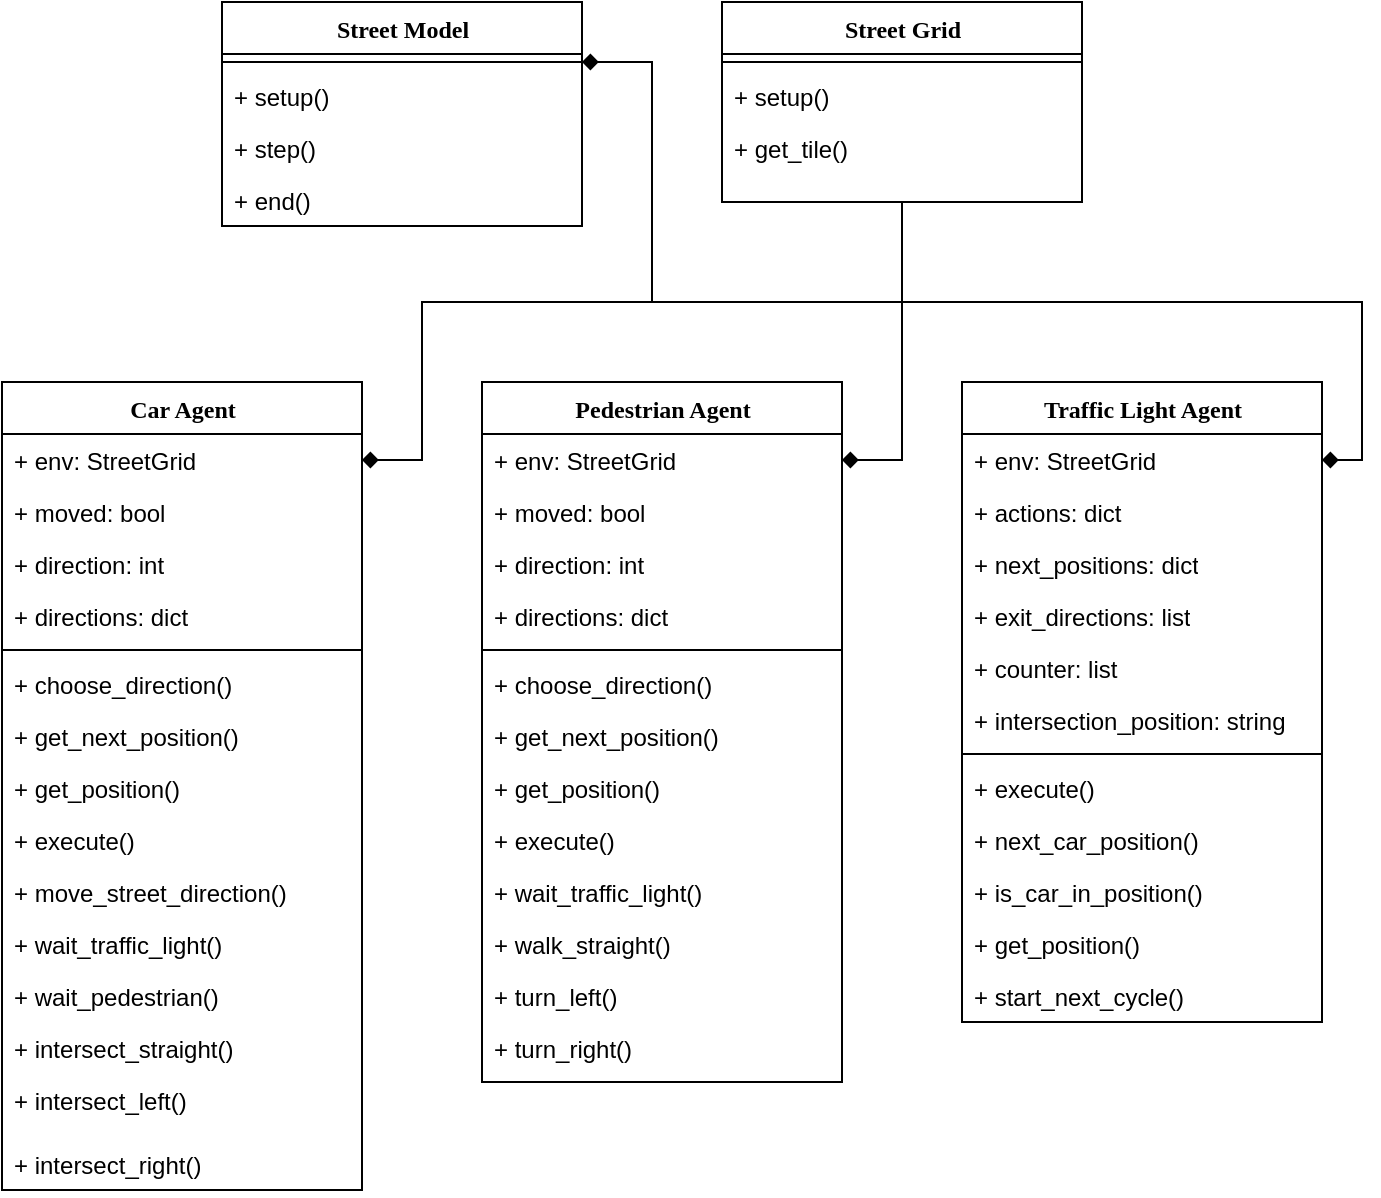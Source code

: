 <mxfile version="26.0.9">
  <diagram name="Page-1" id="9f46799a-70d6-7492-0946-bef42562c5a5">
    <mxGraphModel dx="984" dy="1509" grid="1" gridSize="10" guides="1" tooltips="1" connect="1" arrows="1" fold="1" page="1" pageScale="1" pageWidth="1100" pageHeight="850" background="none" math="0" shadow="0">
      <root>
        <mxCell id="0" />
        <mxCell id="1" parent="0" />
        <mxCell id="4P0r5QhQqGtcNHyNHN9T-1" value="Car Agent" style="swimlane;html=1;fontStyle=1;align=center;verticalAlign=top;childLayout=stackLayout;horizontal=1;startSize=26;horizontalStack=0;resizeParent=1;resizeLast=0;collapsible=1;marginBottom=0;swimlaneFillColor=#ffffff;rounded=0;shadow=0;comic=0;labelBackgroundColor=none;strokeWidth=1;fillColor=none;fontFamily=Verdana;fontSize=12" parent="1" vertex="1">
          <mxGeometry x="80" y="80" width="180" height="404" as="geometry" />
        </mxCell>
        <mxCell id="4P0r5QhQqGtcNHyNHN9T-2" value="+ env: StreetGrid" style="text;html=1;strokeColor=none;fillColor=none;align=left;verticalAlign=top;spacingLeft=4;spacingRight=4;whiteSpace=wrap;overflow=hidden;rotatable=0;points=[[0,0.5],[1,0.5]];portConstraint=eastwest;" parent="4P0r5QhQqGtcNHyNHN9T-1" vertex="1">
          <mxGeometry y="26" width="180" height="26" as="geometry" />
        </mxCell>
        <mxCell id="4P0r5QhQqGtcNHyNHN9T-3" value="+ moved: bool" style="text;html=1;strokeColor=none;fillColor=none;align=left;verticalAlign=top;spacingLeft=4;spacingRight=4;whiteSpace=wrap;overflow=hidden;rotatable=0;points=[[0,0.5],[1,0.5]];portConstraint=eastwest;" parent="4P0r5QhQqGtcNHyNHN9T-1" vertex="1">
          <mxGeometry y="52" width="180" height="26" as="geometry" />
        </mxCell>
        <mxCell id="4P0r5QhQqGtcNHyNHN9T-4" value="+ direction: int" style="text;html=1;strokeColor=none;fillColor=none;align=left;verticalAlign=top;spacingLeft=4;spacingRight=4;whiteSpace=wrap;overflow=hidden;rotatable=0;points=[[0,0.5],[1,0.5]];portConstraint=eastwest;" parent="4P0r5QhQqGtcNHyNHN9T-1" vertex="1">
          <mxGeometry y="78" width="180" height="26" as="geometry" />
        </mxCell>
        <mxCell id="scg5wZJn043ZYC_mSsyV-11" value="+ directions: dict" style="text;html=1;strokeColor=none;fillColor=none;align=left;verticalAlign=top;spacingLeft=4;spacingRight=4;whiteSpace=wrap;overflow=hidden;rotatable=0;points=[[0,0.5],[1,0.5]];portConstraint=eastwest;" parent="4P0r5QhQqGtcNHyNHN9T-1" vertex="1">
          <mxGeometry y="104" width="180" height="26" as="geometry" />
        </mxCell>
        <mxCell id="4P0r5QhQqGtcNHyNHN9T-7" value="" style="line;html=1;strokeWidth=1;fillColor=none;align=left;verticalAlign=middle;spacingTop=-1;spacingLeft=3;spacingRight=3;rotatable=0;labelPosition=right;points=[];portConstraint=eastwest;" parent="4P0r5QhQqGtcNHyNHN9T-1" vertex="1">
          <mxGeometry y="130" width="180" height="8" as="geometry" />
        </mxCell>
        <mxCell id="4P0r5QhQqGtcNHyNHN9T-8" value="+ choose_direction()" style="text;html=1;strokeColor=none;fillColor=none;align=left;verticalAlign=top;spacingLeft=4;spacingRight=4;whiteSpace=wrap;overflow=hidden;rotatable=0;points=[[0,0.5],[1,0.5]];portConstraint=eastwest;" parent="4P0r5QhQqGtcNHyNHN9T-1" vertex="1">
          <mxGeometry y="138" width="180" height="26" as="geometry" />
        </mxCell>
        <mxCell id="4P0r5QhQqGtcNHyNHN9T-9" value="+ get_next_position()" style="text;html=1;strokeColor=none;fillColor=none;align=left;verticalAlign=top;spacingLeft=4;spacingRight=4;whiteSpace=wrap;overflow=hidden;rotatable=0;points=[[0,0.5],[1,0.5]];portConstraint=eastwest;" parent="4P0r5QhQqGtcNHyNHN9T-1" vertex="1">
          <mxGeometry y="164" width="180" height="26" as="geometry" />
        </mxCell>
        <mxCell id="scg5wZJn043ZYC_mSsyV-16" value="+ get_position()" style="text;html=1;strokeColor=none;fillColor=none;align=left;verticalAlign=top;spacingLeft=4;spacingRight=4;whiteSpace=wrap;overflow=hidden;rotatable=0;points=[[0,0.5],[1,0.5]];portConstraint=eastwest;" parent="4P0r5QhQqGtcNHyNHN9T-1" vertex="1">
          <mxGeometry y="190" width="180" height="26" as="geometry" />
        </mxCell>
        <mxCell id="scg5wZJn043ZYC_mSsyV-17" value="+ execute()" style="text;html=1;strokeColor=none;fillColor=none;align=left;verticalAlign=top;spacingLeft=4;spacingRight=4;whiteSpace=wrap;overflow=hidden;rotatable=0;points=[[0,0.5],[1,0.5]];portConstraint=eastwest;" parent="4P0r5QhQqGtcNHyNHN9T-1" vertex="1">
          <mxGeometry y="216" width="180" height="26" as="geometry" />
        </mxCell>
        <mxCell id="gJN9YAVzHA8KdR5kkV3P-1" value="+ move_street_direction()" style="text;html=1;strokeColor=none;fillColor=none;align=left;verticalAlign=top;spacingLeft=4;spacingRight=4;whiteSpace=wrap;overflow=hidden;rotatable=0;points=[[0,0.5],[1,0.5]];portConstraint=eastwest;" vertex="1" parent="4P0r5QhQqGtcNHyNHN9T-1">
          <mxGeometry y="242" width="180" height="26" as="geometry" />
        </mxCell>
        <mxCell id="gJN9YAVzHA8KdR5kkV3P-3" value="+ wait_traffic_light()" style="text;html=1;strokeColor=none;fillColor=none;align=left;verticalAlign=top;spacingLeft=4;spacingRight=4;whiteSpace=wrap;overflow=hidden;rotatable=0;points=[[0,0.5],[1,0.5]];portConstraint=eastwest;" vertex="1" parent="4P0r5QhQqGtcNHyNHN9T-1">
          <mxGeometry y="268" width="180" height="26" as="geometry" />
        </mxCell>
        <mxCell id="gJN9YAVzHA8KdR5kkV3P-2" value="+ wait_pedestrian()" style="text;html=1;strokeColor=none;fillColor=none;align=left;verticalAlign=top;spacingLeft=4;spacingRight=4;whiteSpace=wrap;overflow=hidden;rotatable=0;points=[[0,0.5],[1,0.5]];portConstraint=eastwest;" vertex="1" parent="4P0r5QhQqGtcNHyNHN9T-1">
          <mxGeometry y="294" width="180" height="26" as="geometry" />
        </mxCell>
        <mxCell id="gJN9YAVzHA8KdR5kkV3P-4" value="+ intersect_straight()" style="text;html=1;strokeColor=none;fillColor=none;align=left;verticalAlign=top;spacingLeft=4;spacingRight=4;whiteSpace=wrap;overflow=hidden;rotatable=0;points=[[0,0.5],[1,0.5]];portConstraint=eastwest;" vertex="1" parent="4P0r5QhQqGtcNHyNHN9T-1">
          <mxGeometry y="320" width="180" height="26" as="geometry" />
        </mxCell>
        <mxCell id="gJN9YAVzHA8KdR5kkV3P-6" value="+ intersect_left()" style="text;html=1;strokeColor=none;fillColor=none;align=left;verticalAlign=top;spacingLeft=4;spacingRight=4;whiteSpace=wrap;overflow=hidden;rotatable=0;points=[[0,0.5],[1,0.5]];portConstraint=eastwest;" vertex="1" parent="4P0r5QhQqGtcNHyNHN9T-1">
          <mxGeometry y="346" width="180" height="32" as="geometry" />
        </mxCell>
        <mxCell id="gJN9YAVzHA8KdR5kkV3P-5" value="+ intersect_right()" style="text;html=1;strokeColor=none;fillColor=none;align=left;verticalAlign=top;spacingLeft=4;spacingRight=4;whiteSpace=wrap;overflow=hidden;rotatable=0;points=[[0,0.5],[1,0.5]];portConstraint=eastwest;" vertex="1" parent="4P0r5QhQqGtcNHyNHN9T-1">
          <mxGeometry y="378" width="180" height="26" as="geometry" />
        </mxCell>
        <mxCell id="gJN9YAVzHA8KdR5kkV3P-7" value="Pedestrian Agent" style="swimlane;html=1;fontStyle=1;align=center;verticalAlign=top;childLayout=stackLayout;horizontal=1;startSize=26;horizontalStack=0;resizeParent=1;resizeLast=0;collapsible=1;marginBottom=0;swimlaneFillColor=#ffffff;rounded=0;shadow=0;comic=0;labelBackgroundColor=none;strokeWidth=1;fillColor=none;fontFamily=Verdana;fontSize=12" vertex="1" parent="1">
          <mxGeometry x="320" y="80" width="180" height="350" as="geometry" />
        </mxCell>
        <mxCell id="gJN9YAVzHA8KdR5kkV3P-8" value="+ env: StreetGrid" style="text;html=1;strokeColor=none;fillColor=none;align=left;verticalAlign=top;spacingLeft=4;spacingRight=4;whiteSpace=wrap;overflow=hidden;rotatable=0;points=[[0,0.5],[1,0.5]];portConstraint=eastwest;" vertex="1" parent="gJN9YAVzHA8KdR5kkV3P-7">
          <mxGeometry y="26" width="180" height="26" as="geometry" />
        </mxCell>
        <mxCell id="gJN9YAVzHA8KdR5kkV3P-9" value="+ moved: bool" style="text;html=1;strokeColor=none;fillColor=none;align=left;verticalAlign=top;spacingLeft=4;spacingRight=4;whiteSpace=wrap;overflow=hidden;rotatable=0;points=[[0,0.5],[1,0.5]];portConstraint=eastwest;" vertex="1" parent="gJN9YAVzHA8KdR5kkV3P-7">
          <mxGeometry y="52" width="180" height="26" as="geometry" />
        </mxCell>
        <mxCell id="gJN9YAVzHA8KdR5kkV3P-10" value="+ direction: int" style="text;html=1;strokeColor=none;fillColor=none;align=left;verticalAlign=top;spacingLeft=4;spacingRight=4;whiteSpace=wrap;overflow=hidden;rotatable=0;points=[[0,0.5],[1,0.5]];portConstraint=eastwest;" vertex="1" parent="gJN9YAVzHA8KdR5kkV3P-7">
          <mxGeometry y="78" width="180" height="26" as="geometry" />
        </mxCell>
        <mxCell id="gJN9YAVzHA8KdR5kkV3P-11" value="+ directions: dict" style="text;html=1;strokeColor=none;fillColor=none;align=left;verticalAlign=top;spacingLeft=4;spacingRight=4;whiteSpace=wrap;overflow=hidden;rotatable=0;points=[[0,0.5],[1,0.5]];portConstraint=eastwest;" vertex="1" parent="gJN9YAVzHA8KdR5kkV3P-7">
          <mxGeometry y="104" width="180" height="26" as="geometry" />
        </mxCell>
        <mxCell id="gJN9YAVzHA8KdR5kkV3P-12" value="" style="line;html=1;strokeWidth=1;fillColor=none;align=left;verticalAlign=middle;spacingTop=-1;spacingLeft=3;spacingRight=3;rotatable=0;labelPosition=right;points=[];portConstraint=eastwest;" vertex="1" parent="gJN9YAVzHA8KdR5kkV3P-7">
          <mxGeometry y="130" width="180" height="8" as="geometry" />
        </mxCell>
        <mxCell id="gJN9YAVzHA8KdR5kkV3P-13" value="+ choose_direction()" style="text;html=1;strokeColor=none;fillColor=none;align=left;verticalAlign=top;spacingLeft=4;spacingRight=4;whiteSpace=wrap;overflow=hidden;rotatable=0;points=[[0,0.5],[1,0.5]];portConstraint=eastwest;" vertex="1" parent="gJN9YAVzHA8KdR5kkV3P-7">
          <mxGeometry y="138" width="180" height="26" as="geometry" />
        </mxCell>
        <mxCell id="gJN9YAVzHA8KdR5kkV3P-14" value="+ get_next_position()" style="text;html=1;strokeColor=none;fillColor=none;align=left;verticalAlign=top;spacingLeft=4;spacingRight=4;whiteSpace=wrap;overflow=hidden;rotatable=0;points=[[0,0.5],[1,0.5]];portConstraint=eastwest;" vertex="1" parent="gJN9YAVzHA8KdR5kkV3P-7">
          <mxGeometry y="164" width="180" height="26" as="geometry" />
        </mxCell>
        <mxCell id="gJN9YAVzHA8KdR5kkV3P-15" value="+ get_position()" style="text;html=1;strokeColor=none;fillColor=none;align=left;verticalAlign=top;spacingLeft=4;spacingRight=4;whiteSpace=wrap;overflow=hidden;rotatable=0;points=[[0,0.5],[1,0.5]];portConstraint=eastwest;" vertex="1" parent="gJN9YAVzHA8KdR5kkV3P-7">
          <mxGeometry y="190" width="180" height="26" as="geometry" />
        </mxCell>
        <mxCell id="gJN9YAVzHA8KdR5kkV3P-16" value="+ execute()" style="text;html=1;strokeColor=none;fillColor=none;align=left;verticalAlign=top;spacingLeft=4;spacingRight=4;whiteSpace=wrap;overflow=hidden;rotatable=0;points=[[0,0.5],[1,0.5]];portConstraint=eastwest;" vertex="1" parent="gJN9YAVzHA8KdR5kkV3P-7">
          <mxGeometry y="216" width="180" height="26" as="geometry" />
        </mxCell>
        <mxCell id="gJN9YAVzHA8KdR5kkV3P-17" value="+ wait_traffic_light()" style="text;html=1;strokeColor=none;fillColor=none;align=left;verticalAlign=top;spacingLeft=4;spacingRight=4;whiteSpace=wrap;overflow=hidden;rotatable=0;points=[[0,0.5],[1,0.5]];portConstraint=eastwest;" vertex="1" parent="gJN9YAVzHA8KdR5kkV3P-7">
          <mxGeometry y="242" width="180" height="26" as="geometry" />
        </mxCell>
        <mxCell id="gJN9YAVzHA8KdR5kkV3P-18" value="+ walk_straight()" style="text;html=1;strokeColor=none;fillColor=none;align=left;verticalAlign=top;spacingLeft=4;spacingRight=4;whiteSpace=wrap;overflow=hidden;rotatable=0;points=[[0,0.5],[1,0.5]];portConstraint=eastwest;" vertex="1" parent="gJN9YAVzHA8KdR5kkV3P-7">
          <mxGeometry y="268" width="180" height="26" as="geometry" />
        </mxCell>
        <mxCell id="gJN9YAVzHA8KdR5kkV3P-23" value="+ turn_left()" style="text;html=1;strokeColor=none;fillColor=none;align=left;verticalAlign=top;spacingLeft=4;spacingRight=4;whiteSpace=wrap;overflow=hidden;rotatable=0;points=[[0,0.5],[1,0.5]];portConstraint=eastwest;" vertex="1" parent="gJN9YAVzHA8KdR5kkV3P-7">
          <mxGeometry y="294" width="180" height="26" as="geometry" />
        </mxCell>
        <mxCell id="gJN9YAVzHA8KdR5kkV3P-24" value="+ turn_right()" style="text;html=1;strokeColor=none;fillColor=none;align=left;verticalAlign=top;spacingLeft=4;spacingRight=4;whiteSpace=wrap;overflow=hidden;rotatable=0;points=[[0,0.5],[1,0.5]];portConstraint=eastwest;" vertex="1" parent="gJN9YAVzHA8KdR5kkV3P-7">
          <mxGeometry y="320" width="180" height="26" as="geometry" />
        </mxCell>
        <mxCell id="gJN9YAVzHA8KdR5kkV3P-25" value="Traffic Light Agent" style="swimlane;html=1;fontStyle=1;align=center;verticalAlign=top;childLayout=stackLayout;horizontal=1;startSize=26;horizontalStack=0;resizeParent=1;resizeLast=0;collapsible=1;marginBottom=0;swimlaneFillColor=#ffffff;rounded=0;shadow=0;comic=0;labelBackgroundColor=none;strokeWidth=1;fillColor=none;fontFamily=Verdana;fontSize=12" vertex="1" parent="1">
          <mxGeometry x="560" y="80" width="180" height="320" as="geometry" />
        </mxCell>
        <mxCell id="gJN9YAVzHA8KdR5kkV3P-26" value="+ env: StreetGrid" style="text;html=1;strokeColor=none;fillColor=none;align=left;verticalAlign=top;spacingLeft=4;spacingRight=4;whiteSpace=wrap;overflow=hidden;rotatable=0;points=[[0,0.5],[1,0.5]];portConstraint=eastwest;" vertex="1" parent="gJN9YAVzHA8KdR5kkV3P-25">
          <mxGeometry y="26" width="180" height="26" as="geometry" />
        </mxCell>
        <mxCell id="gJN9YAVzHA8KdR5kkV3P-28" value="+ actions: dict" style="text;html=1;strokeColor=none;fillColor=none;align=left;verticalAlign=top;spacingLeft=4;spacingRight=4;whiteSpace=wrap;overflow=hidden;rotatable=0;points=[[0,0.5],[1,0.5]];portConstraint=eastwest;" vertex="1" parent="gJN9YAVzHA8KdR5kkV3P-25">
          <mxGeometry y="52" width="180" height="26" as="geometry" />
        </mxCell>
        <mxCell id="gJN9YAVzHA8KdR5kkV3P-29" value="+ next_positions: dict" style="text;html=1;strokeColor=none;fillColor=none;align=left;verticalAlign=top;spacingLeft=4;spacingRight=4;whiteSpace=wrap;overflow=hidden;rotatable=0;points=[[0,0.5],[1,0.5]];portConstraint=eastwest;" vertex="1" parent="gJN9YAVzHA8KdR5kkV3P-25">
          <mxGeometry y="78" width="180" height="26" as="geometry" />
        </mxCell>
        <mxCell id="gJN9YAVzHA8KdR5kkV3P-40" value="+ exit_directions: list" style="text;html=1;strokeColor=none;fillColor=none;align=left;verticalAlign=top;spacingLeft=4;spacingRight=4;whiteSpace=wrap;overflow=hidden;rotatable=0;points=[[0,0.5],[1,0.5]];portConstraint=eastwest;" vertex="1" parent="gJN9YAVzHA8KdR5kkV3P-25">
          <mxGeometry y="104" width="180" height="26" as="geometry" />
        </mxCell>
        <mxCell id="gJN9YAVzHA8KdR5kkV3P-39" value="+ counter: list" style="text;html=1;strokeColor=none;fillColor=none;align=left;verticalAlign=top;spacingLeft=4;spacingRight=4;whiteSpace=wrap;overflow=hidden;rotatable=0;points=[[0,0.5],[1,0.5]];portConstraint=eastwest;" vertex="1" parent="gJN9YAVzHA8KdR5kkV3P-25">
          <mxGeometry y="130" width="180" height="26" as="geometry" />
        </mxCell>
        <mxCell id="gJN9YAVzHA8KdR5kkV3P-41" value="+ intersection_position: string" style="text;html=1;strokeColor=none;fillColor=none;align=left;verticalAlign=top;spacingLeft=4;spacingRight=4;whiteSpace=wrap;overflow=hidden;rotatable=0;points=[[0,0.5],[1,0.5]];portConstraint=eastwest;" vertex="1" parent="gJN9YAVzHA8KdR5kkV3P-25">
          <mxGeometry y="156" width="180" height="26" as="geometry" />
        </mxCell>
        <mxCell id="gJN9YAVzHA8KdR5kkV3P-30" value="" style="line;html=1;strokeWidth=1;fillColor=none;align=left;verticalAlign=middle;spacingTop=-1;spacingLeft=3;spacingRight=3;rotatable=0;labelPosition=right;points=[];portConstraint=eastwest;" vertex="1" parent="gJN9YAVzHA8KdR5kkV3P-25">
          <mxGeometry y="182" width="180" height="8" as="geometry" />
        </mxCell>
        <mxCell id="gJN9YAVzHA8KdR5kkV3P-31" value="+ execute()" style="text;html=1;strokeColor=none;fillColor=none;align=left;verticalAlign=top;spacingLeft=4;spacingRight=4;whiteSpace=wrap;overflow=hidden;rotatable=0;points=[[0,0.5],[1,0.5]];portConstraint=eastwest;" vertex="1" parent="gJN9YAVzHA8KdR5kkV3P-25">
          <mxGeometry y="190" width="180" height="26" as="geometry" />
        </mxCell>
        <mxCell id="gJN9YAVzHA8KdR5kkV3P-32" value="+ next_car_position()" style="text;html=1;strokeColor=none;fillColor=none;align=left;verticalAlign=top;spacingLeft=4;spacingRight=4;whiteSpace=wrap;overflow=hidden;rotatable=0;points=[[0,0.5],[1,0.5]];portConstraint=eastwest;" vertex="1" parent="gJN9YAVzHA8KdR5kkV3P-25">
          <mxGeometry y="216" width="180" height="26" as="geometry" />
        </mxCell>
        <mxCell id="gJN9YAVzHA8KdR5kkV3P-33" value="+ is_car_in_position()" style="text;html=1;strokeColor=none;fillColor=none;align=left;verticalAlign=top;spacingLeft=4;spacingRight=4;whiteSpace=wrap;overflow=hidden;rotatable=0;points=[[0,0.5],[1,0.5]];portConstraint=eastwest;" vertex="1" parent="gJN9YAVzHA8KdR5kkV3P-25">
          <mxGeometry y="242" width="180" height="26" as="geometry" />
        </mxCell>
        <mxCell id="gJN9YAVzHA8KdR5kkV3P-34" value="+ get_position()" style="text;html=1;strokeColor=none;fillColor=none;align=left;verticalAlign=top;spacingLeft=4;spacingRight=4;whiteSpace=wrap;overflow=hidden;rotatable=0;points=[[0,0.5],[1,0.5]];portConstraint=eastwest;" vertex="1" parent="gJN9YAVzHA8KdR5kkV3P-25">
          <mxGeometry y="268" width="180" height="26" as="geometry" />
        </mxCell>
        <mxCell id="gJN9YAVzHA8KdR5kkV3P-35" value="+ start_next_cycle()" style="text;html=1;strokeColor=none;fillColor=none;align=left;verticalAlign=top;spacingLeft=4;spacingRight=4;whiteSpace=wrap;overflow=hidden;rotatable=0;points=[[0,0.5],[1,0.5]];portConstraint=eastwest;" vertex="1" parent="gJN9YAVzHA8KdR5kkV3P-25">
          <mxGeometry y="294" width="180" height="26" as="geometry" />
        </mxCell>
        <mxCell id="gJN9YAVzHA8KdR5kkV3P-42" value="Street Model" style="swimlane;html=1;fontStyle=1;align=center;verticalAlign=top;childLayout=stackLayout;horizontal=1;startSize=26;horizontalStack=0;resizeParent=1;resizeLast=0;collapsible=1;marginBottom=0;swimlaneFillColor=#ffffff;rounded=0;shadow=0;comic=0;labelBackgroundColor=none;strokeWidth=1;fillColor=none;fontFamily=Verdana;fontSize=12" vertex="1" parent="1">
          <mxGeometry x="190" y="-110" width="180" height="112" as="geometry" />
        </mxCell>
        <mxCell id="gJN9YAVzHA8KdR5kkV3P-49" value="" style="line;html=1;strokeWidth=1;fillColor=none;align=left;verticalAlign=middle;spacingTop=-1;spacingLeft=3;spacingRight=3;rotatable=0;labelPosition=right;points=[];portConstraint=eastwest;" vertex="1" parent="gJN9YAVzHA8KdR5kkV3P-42">
          <mxGeometry y="26" width="180" height="8" as="geometry" />
        </mxCell>
        <mxCell id="gJN9YAVzHA8KdR5kkV3P-51" value="+ setup()" style="text;html=1;strokeColor=none;fillColor=none;align=left;verticalAlign=top;spacingLeft=4;spacingRight=4;whiteSpace=wrap;overflow=hidden;rotatable=0;points=[[0,0.5],[1,0.5]];portConstraint=eastwest;" vertex="1" parent="gJN9YAVzHA8KdR5kkV3P-42">
          <mxGeometry y="34" width="180" height="26" as="geometry" />
        </mxCell>
        <mxCell id="gJN9YAVzHA8KdR5kkV3P-52" value="+ step()" style="text;html=1;strokeColor=none;fillColor=none;align=left;verticalAlign=top;spacingLeft=4;spacingRight=4;whiteSpace=wrap;overflow=hidden;rotatable=0;points=[[0,0.5],[1,0.5]];portConstraint=eastwest;" vertex="1" parent="gJN9YAVzHA8KdR5kkV3P-42">
          <mxGeometry y="60" width="180" height="26" as="geometry" />
        </mxCell>
        <mxCell id="gJN9YAVzHA8KdR5kkV3P-62" value="+ end()" style="text;html=1;strokeColor=none;fillColor=none;align=left;verticalAlign=top;spacingLeft=4;spacingRight=4;whiteSpace=wrap;overflow=hidden;rotatable=0;points=[[0,0.5],[1,0.5]];portConstraint=eastwest;" vertex="1" parent="gJN9YAVzHA8KdR5kkV3P-42">
          <mxGeometry y="86" width="180" height="26" as="geometry" />
        </mxCell>
        <mxCell id="gJN9YAVzHA8KdR5kkV3P-63" style="edgeStyle=orthogonalEdgeStyle;rounded=0;orthogonalLoop=1;jettySize=auto;html=1;exitX=0.5;exitY=1;exitDx=0;exitDy=0;entryX=1;entryY=0.5;entryDx=0;entryDy=0;endArrow=diamond;endFill=1;" edge="1" parent="1" source="gJN9YAVzHA8KdR5kkV3P-56" target="gJN9YAVzHA8KdR5kkV3P-26">
          <mxGeometry relative="1" as="geometry">
            <Array as="points">
              <mxPoint x="530" y="40" />
              <mxPoint x="760" y="40" />
              <mxPoint x="760" y="119" />
            </Array>
          </mxGeometry>
        </mxCell>
        <mxCell id="gJN9YAVzHA8KdR5kkV3P-64" style="edgeStyle=orthogonalEdgeStyle;rounded=0;orthogonalLoop=1;jettySize=auto;html=1;exitX=0.5;exitY=1;exitDx=0;exitDy=0;entryX=1;entryY=0.5;entryDx=0;entryDy=0;endArrow=diamond;endFill=1;" edge="1" parent="1" source="gJN9YAVzHA8KdR5kkV3P-56" target="gJN9YAVzHA8KdR5kkV3P-8">
          <mxGeometry relative="1" as="geometry">
            <Array as="points">
              <mxPoint x="530" y="119" />
            </Array>
          </mxGeometry>
        </mxCell>
        <mxCell id="gJN9YAVzHA8KdR5kkV3P-65" style="edgeStyle=orthogonalEdgeStyle;rounded=0;orthogonalLoop=1;jettySize=auto;html=1;exitX=0.5;exitY=1;exitDx=0;exitDy=0;entryX=1;entryY=0.5;entryDx=0;entryDy=0;endArrow=diamond;endFill=1;" edge="1" parent="1" source="gJN9YAVzHA8KdR5kkV3P-56" target="4P0r5QhQqGtcNHyNHN9T-2">
          <mxGeometry relative="1" as="geometry">
            <Array as="points">
              <mxPoint x="530" y="40" />
              <mxPoint x="290" y="40" />
              <mxPoint x="290" y="119" />
            </Array>
          </mxGeometry>
        </mxCell>
        <mxCell id="gJN9YAVzHA8KdR5kkV3P-56" value="Street Grid" style="swimlane;html=1;fontStyle=1;align=center;verticalAlign=top;childLayout=stackLayout;horizontal=1;startSize=26;horizontalStack=0;resizeParent=1;resizeLast=0;collapsible=1;marginBottom=0;swimlaneFillColor=#ffffff;rounded=0;shadow=0;comic=0;labelBackgroundColor=none;strokeWidth=1;fillColor=none;fontFamily=Verdana;fontSize=12" vertex="1" parent="1">
          <mxGeometry x="440" y="-110" width="180" height="100" as="geometry" />
        </mxCell>
        <mxCell id="gJN9YAVzHA8KdR5kkV3P-57" value="" style="line;html=1;strokeWidth=1;fillColor=none;align=left;verticalAlign=middle;spacingTop=-1;spacingLeft=3;spacingRight=3;rotatable=0;labelPosition=right;points=[];portConstraint=eastwest;" vertex="1" parent="gJN9YAVzHA8KdR5kkV3P-56">
          <mxGeometry y="26" width="180" height="8" as="geometry" />
        </mxCell>
        <mxCell id="gJN9YAVzHA8KdR5kkV3P-58" value="+ setup()" style="text;html=1;strokeColor=none;fillColor=none;align=left;verticalAlign=top;spacingLeft=4;spacingRight=4;whiteSpace=wrap;overflow=hidden;rotatable=0;points=[[0,0.5],[1,0.5]];portConstraint=eastwest;" vertex="1" parent="gJN9YAVzHA8KdR5kkV3P-56">
          <mxGeometry y="34" width="180" height="26" as="geometry" />
        </mxCell>
        <mxCell id="gJN9YAVzHA8KdR5kkV3P-59" value="+ get_tile()" style="text;html=1;strokeColor=none;fillColor=none;align=left;verticalAlign=top;spacingLeft=4;spacingRight=4;whiteSpace=wrap;overflow=hidden;rotatable=0;points=[[0,0.5],[1,0.5]];portConstraint=eastwest;" vertex="1" parent="gJN9YAVzHA8KdR5kkV3P-56">
          <mxGeometry y="60" width="180" height="26" as="geometry" />
        </mxCell>
        <mxCell id="gJN9YAVzHA8KdR5kkV3P-67" style="edgeStyle=orthogonalEdgeStyle;rounded=0;orthogonalLoop=1;jettySize=auto;html=1;exitX=0.5;exitY=1;exitDx=0;exitDy=0;entryX=1;entryY=0.5;entryDx=0;entryDy=0;entryPerimeter=0;endArrow=diamond;endFill=1;" edge="1" parent="1" source="gJN9YAVzHA8KdR5kkV3P-56" target="gJN9YAVzHA8KdR5kkV3P-49">
          <mxGeometry relative="1" as="geometry">
            <Array as="points">
              <mxPoint x="530" y="40" />
              <mxPoint x="405" y="40" />
              <mxPoint x="405" y="-80" />
            </Array>
          </mxGeometry>
        </mxCell>
      </root>
    </mxGraphModel>
  </diagram>
</mxfile>
